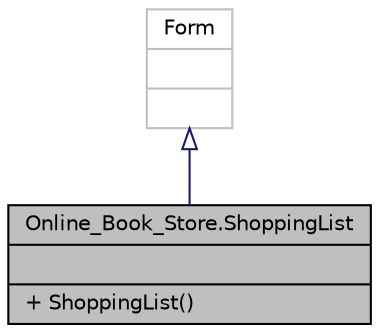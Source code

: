 digraph "Online_Book_Store.ShoppingList"
{
 // LATEX_PDF_SIZE
  edge [fontname="Helvetica",fontsize="10",labelfontname="Helvetica",labelfontsize="10"];
  node [fontname="Helvetica",fontsize="10",shape=record];
  Node1 [label="{Online_Book_Store.ShoppingList\n||+ ShoppingList()\l}",height=0.2,width=0.4,color="black", fillcolor="grey75", style="filled", fontcolor="black",tooltip="This file includes order operations."];
  Node2 -> Node1 [dir="back",color="midnightblue",fontsize="10",style="solid",arrowtail="onormal",fontname="Helvetica"];
  Node2 [label="{Form\n||}",height=0.2,width=0.4,color="grey75", fillcolor="white", style="filled",tooltip=" "];
}
